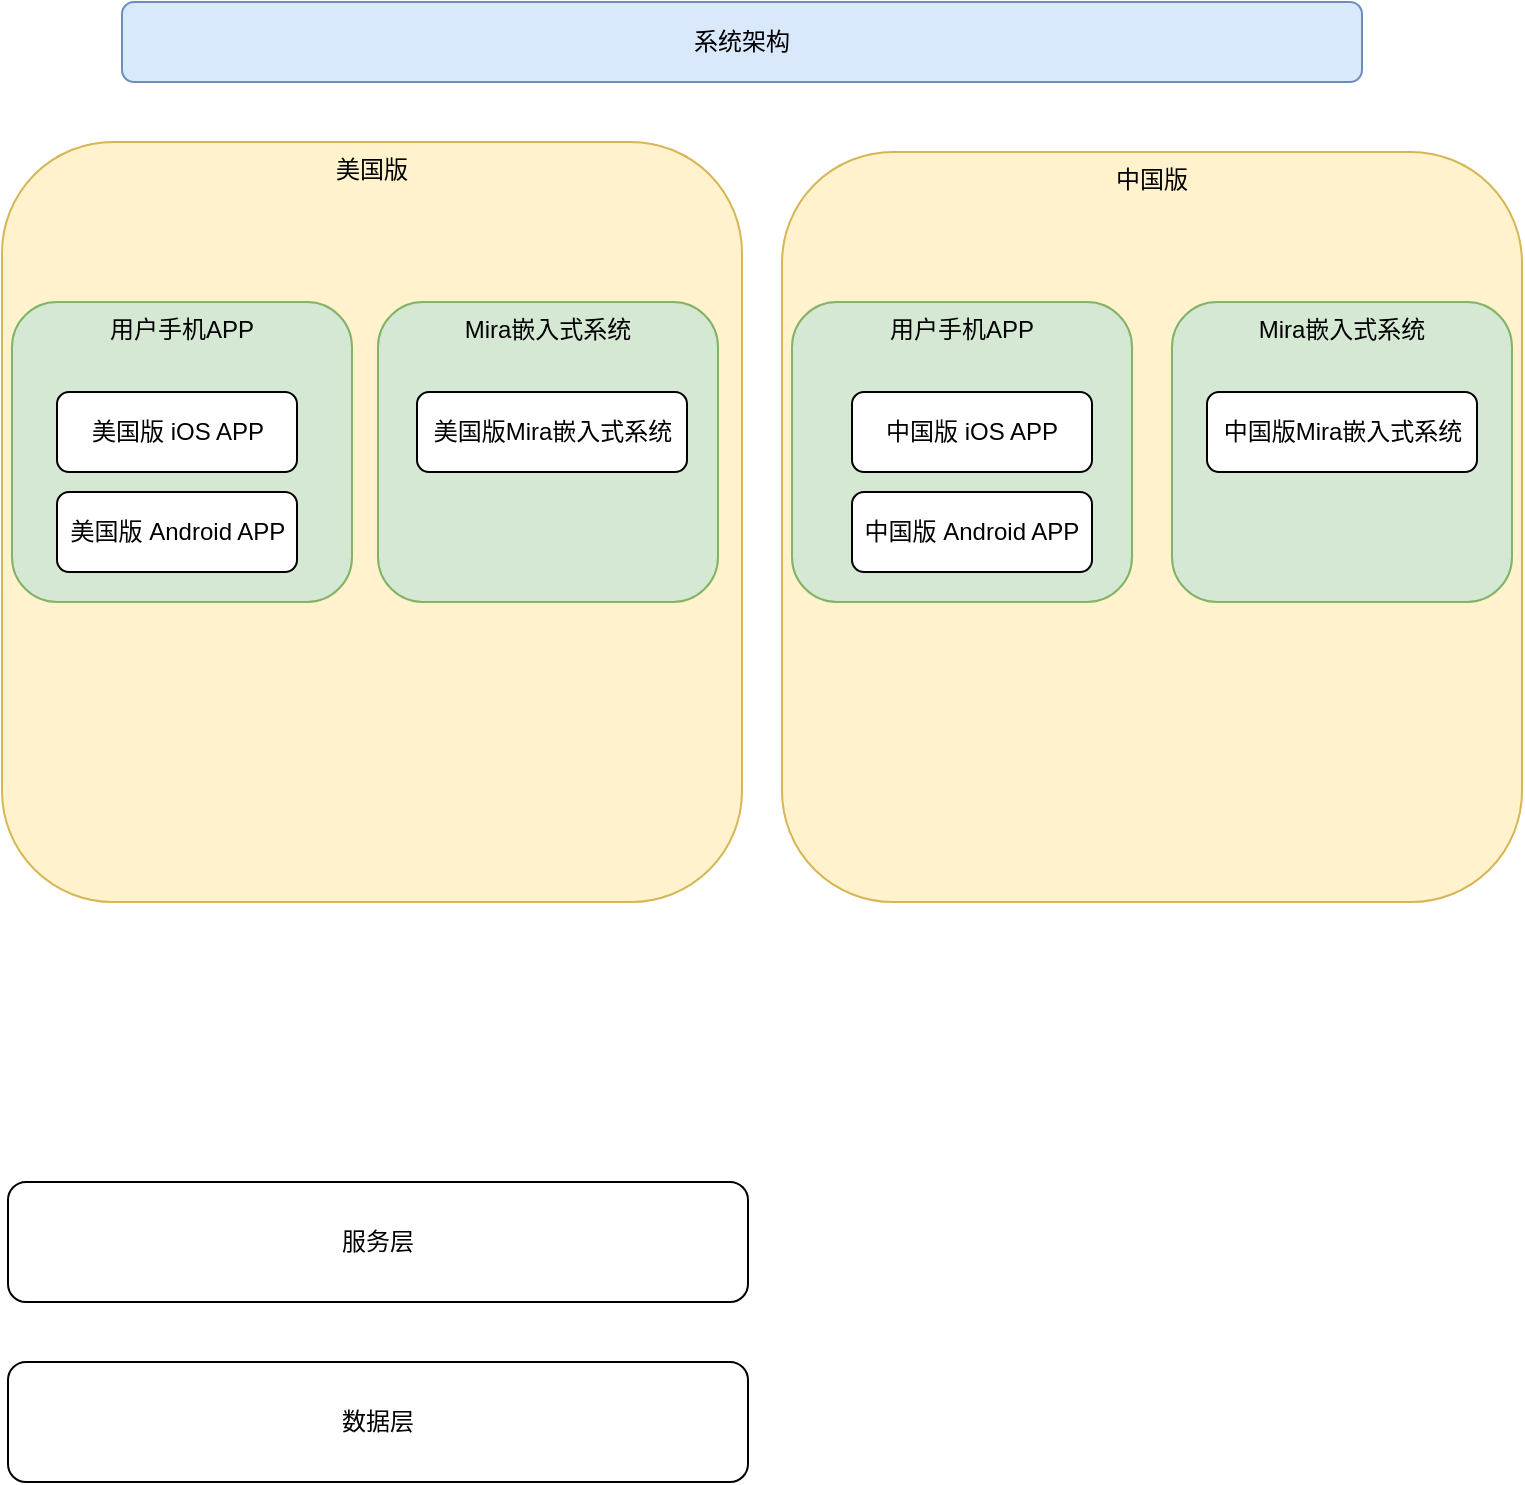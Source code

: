 <mxfile version="10.5.1" type="github"><diagram id="XObeihnjIJagdVTVRIa1" name="第 1 页"><mxGraphModel dx="1015" dy="-228" grid="1" gridSize="10" guides="1" tooltips="1" connect="1" arrows="1" fold="1" page="1" pageScale="1" pageWidth="827" pageHeight="1169" math="0" shadow="0"><root><mxCell id="0"/><mxCell id="1" parent="0"/><mxCell id="B7sT9SbihXuZ1xSZ1FCd-13" value="美国版" style="rounded=1;whiteSpace=wrap;html=1;fillColor=#fff2cc;strokeColor=#d6b656;verticalAlign=top;" vertex="1" parent="1"><mxGeometry x="40" y="1270" width="370" height="380" as="geometry"/></mxCell><mxCell id="1zTaEgs4XXAbuq_W-WRQ-1" value="系统架构" style="rounded=1;whiteSpace=wrap;html=1;fillColor=#dae8fc;strokeColor=#6c8ebf;" parent="1" vertex="1"><mxGeometry x="100" y="1200" width="620" height="40" as="geometry"/></mxCell><mxCell id="B7sT9SbihXuZ1xSZ1FCd-1" value="用户手机APP" style="rounded=1;whiteSpace=wrap;html=1;verticalAlign=top;fillColor=#d5e8d4;strokeColor=#82b366;" vertex="1" parent="1"><mxGeometry x="45" y="1350" width="170" height="150" as="geometry"/></mxCell><mxCell id="B7sT9SbihXuZ1xSZ1FCd-2" value="美国版 iOS APP" style="rounded=1;whiteSpace=wrap;html=1;" vertex="1" parent="1"><mxGeometry x="67.5" y="1395" width="120" height="40" as="geometry"/></mxCell><mxCell id="B7sT9SbihXuZ1xSZ1FCd-3" value="美国版 Android APP" style="rounded=1;whiteSpace=wrap;html=1;" vertex="1" parent="1"><mxGeometry x="67.5" y="1445" width="120" height="40" as="geometry"/></mxCell><mxCell id="B7sT9SbihXuZ1xSZ1FCd-6" value="服务层" style="rounded=1;whiteSpace=wrap;html=1;" vertex="1" parent="1"><mxGeometry x="43" y="1790" width="370" height="60" as="geometry"/></mxCell><mxCell id="B7sT9SbihXuZ1xSZ1FCd-7" value="数据层" style="rounded=1;whiteSpace=wrap;html=1;" vertex="1" parent="1"><mxGeometry x="43" y="1880" width="370" height="60" as="geometry"/></mxCell><mxCell id="B7sT9SbihXuZ1xSZ1FCd-10" value="Mira嵌入式系统" style="rounded=1;whiteSpace=wrap;html=1;verticalAlign=top;fillColor=#d5e8d4;strokeColor=#82b366;" vertex="1" parent="1"><mxGeometry x="228" y="1350" width="170" height="150" as="geometry"/></mxCell><mxCell id="B7sT9SbihXuZ1xSZ1FCd-11" value="美国版Mira嵌入式系统" style="rounded=1;whiteSpace=wrap;html=1;" vertex="1" parent="1"><mxGeometry x="247.5" y="1395" width="135" height="40" as="geometry"/></mxCell><mxCell id="B7sT9SbihXuZ1xSZ1FCd-14" value="中国版" style="rounded=1;whiteSpace=wrap;html=1;fillColor=#fff2cc;strokeColor=#d6b656;verticalAlign=top;" vertex="1" parent="1"><mxGeometry x="430" y="1275" width="370" height="375" as="geometry"/></mxCell><mxCell id="B7sT9SbihXuZ1xSZ1FCd-15" value="用户手机APP" style="rounded=1;whiteSpace=wrap;html=1;verticalAlign=top;fillColor=#d5e8d4;strokeColor=#82b366;" vertex="1" parent="1"><mxGeometry x="435" y="1350" width="170" height="150" as="geometry"/></mxCell><mxCell id="B7sT9SbihXuZ1xSZ1FCd-18" value="中国版 iOS APP" style="rounded=1;whiteSpace=wrap;html=1;" vertex="1" parent="1"><mxGeometry x="465" y="1395" width="120" height="40" as="geometry"/></mxCell><mxCell id="B7sT9SbihXuZ1xSZ1FCd-19" value="中国版 Android APP" style="rounded=1;whiteSpace=wrap;html=1;" vertex="1" parent="1"><mxGeometry x="465" y="1445" width="120" height="40" as="geometry"/></mxCell><mxCell id="B7sT9SbihXuZ1xSZ1FCd-20" value="Mira嵌入式系统" style="rounded=1;whiteSpace=wrap;html=1;verticalAlign=top;fillColor=#d5e8d4;strokeColor=#82b366;" vertex="1" parent="1"><mxGeometry x="625" y="1350" width="170" height="150" as="geometry"/></mxCell><mxCell id="B7sT9SbihXuZ1xSZ1FCd-22" value="中国版Mira嵌入式系统" style="rounded=1;whiteSpace=wrap;html=1;" vertex="1" parent="1"><mxGeometry x="642.5" y="1395" width="135" height="40" as="geometry"/></mxCell></root></mxGraphModel></diagram></mxfile>